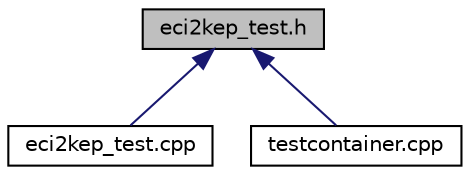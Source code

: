 digraph "eci2kep_test.h"
{
 // INTERACTIVE_SVG=YES
  edge [fontname="Helvetica",fontsize="10",labelfontname="Helvetica",labelfontsize="10"];
  node [fontname="Helvetica",fontsize="10",shape=record];
  Node42 [label="eci2kep_test.h",height=0.2,width=0.4,color="black", fillcolor="grey75", style="filled", fontcolor="black"];
  Node42 -> Node43 [dir="back",color="midnightblue",fontsize="10",style="solid",fontname="Helvetica"];
  Node43 [label="eci2kep_test.cpp",height=0.2,width=0.4,color="black", fillcolor="white", style="filled",URL="$eci2kep__test_8cpp.html"];
  Node42 -> Node44 [dir="back",color="midnightblue",fontsize="10",style="solid",fontname="Helvetica"];
  Node44 [label="testcontainer.cpp",height=0.2,width=0.4,color="black", fillcolor="white", style="filled",URL="$testcontainer_8cpp.html"];
}

